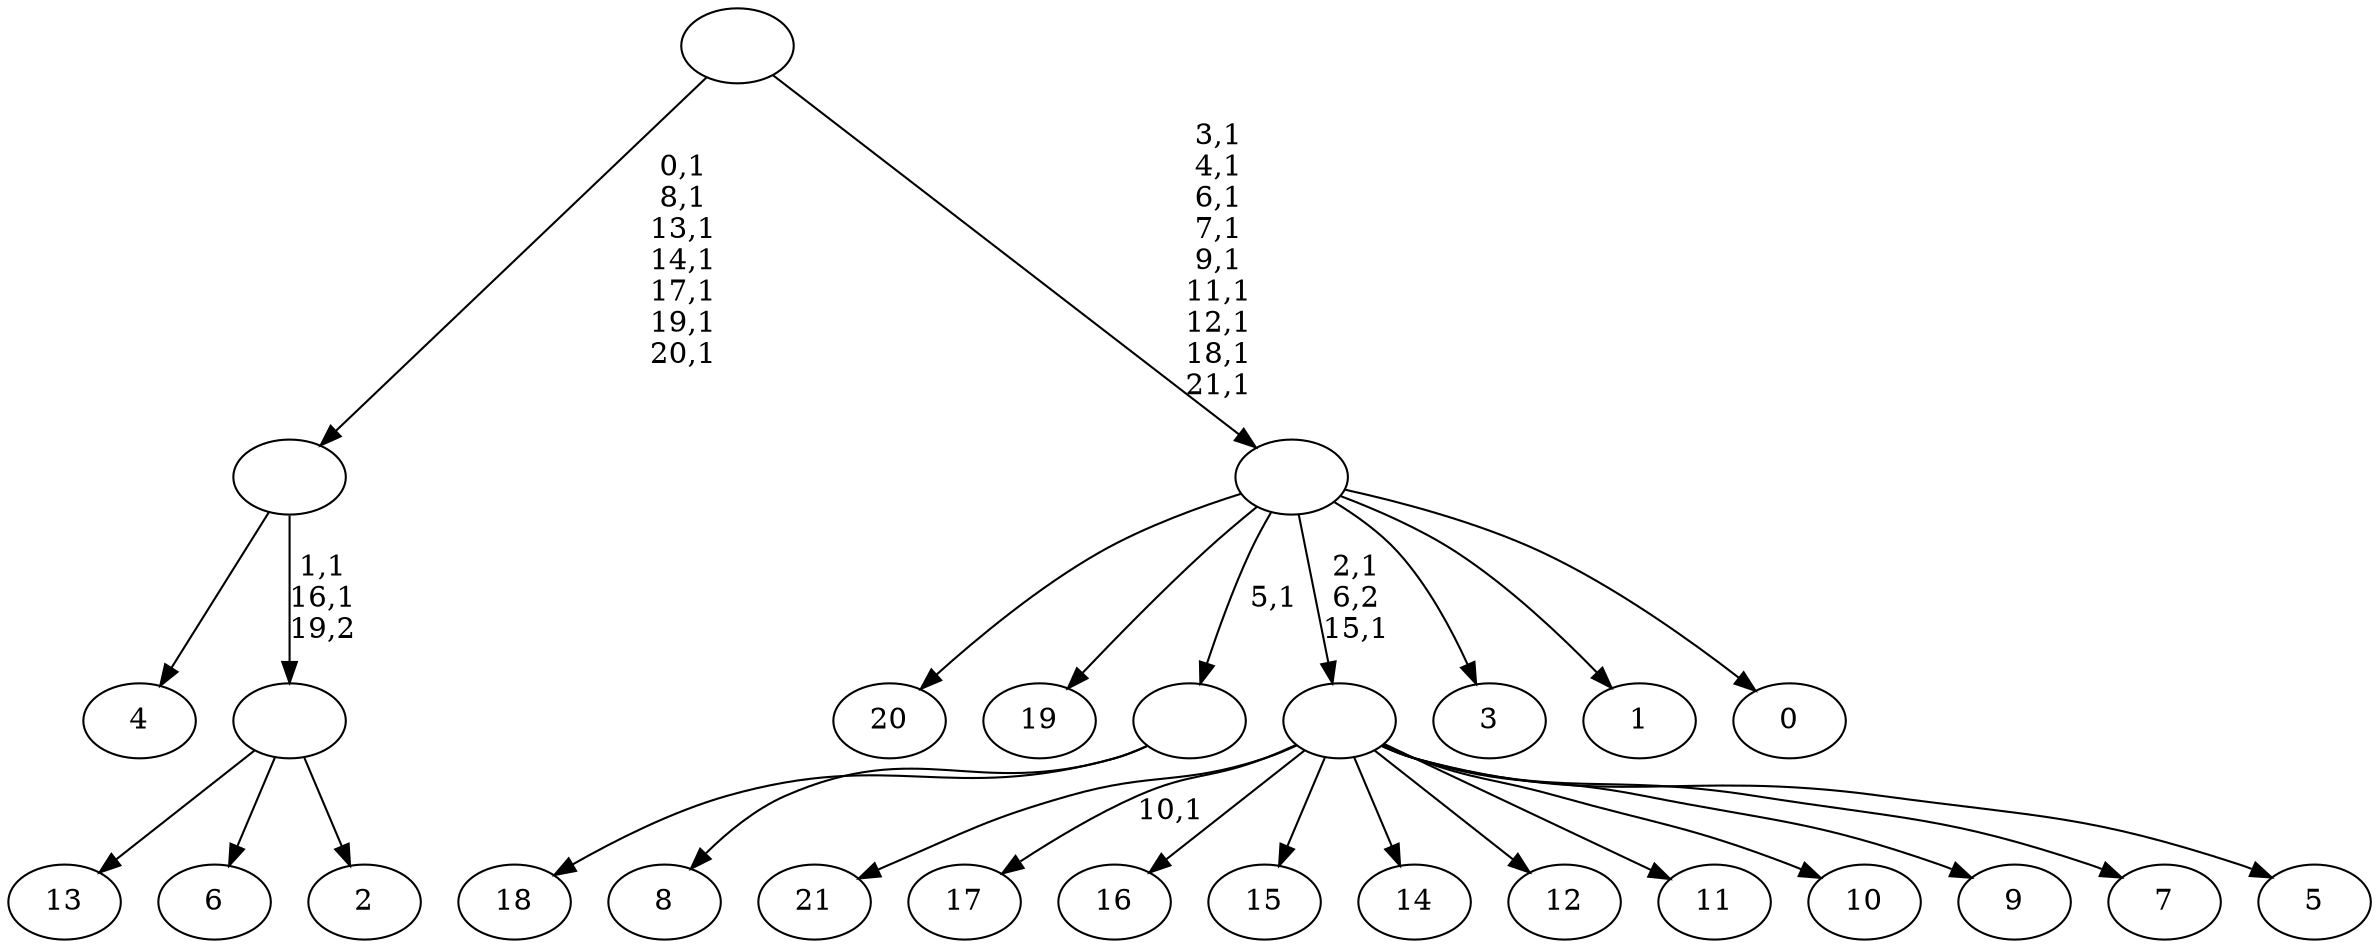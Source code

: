 digraph T {
	44 [label="21"]
	43 [label="20"]
	42 [label="19"]
	41 [label="18"]
	40 [label="17"]
	38 [label="16"]
	37 [label="15"]
	36 [label="14"]
	35 [label="13"]
	34 [label="12"]
	33 [label="11"]
	32 [label="10"]
	31 [label="9"]
	30 [label="8"]
	29 [label=""]
	28 [label="7"]
	27 [label="6"]
	26 [label="5"]
	25 [label=""]
	23 [label="4"]
	22 [label="3"]
	21 [label="2"]
	20 [label=""]
	18 [label=""]
	11 [label="1"]
	10 [label="0"]
	9 [label=""]
	0 [label=""]
	29 -> 41 [label=""]
	29 -> 30 [label=""]
	25 -> 40 [label="10,1"]
	25 -> 44 [label=""]
	25 -> 38 [label=""]
	25 -> 37 [label=""]
	25 -> 36 [label=""]
	25 -> 34 [label=""]
	25 -> 33 [label=""]
	25 -> 32 [label=""]
	25 -> 31 [label=""]
	25 -> 28 [label=""]
	25 -> 26 [label=""]
	20 -> 35 [label=""]
	20 -> 27 [label=""]
	20 -> 21 [label=""]
	18 -> 20 [label="1,1\n16,1\n19,2"]
	18 -> 23 [label=""]
	9 -> 25 [label="2,1\n6,2\n15,1"]
	9 -> 43 [label=""]
	9 -> 42 [label=""]
	9 -> 29 [label="5,1"]
	9 -> 22 [label=""]
	9 -> 11 [label=""]
	9 -> 10 [label=""]
	0 -> 9 [label="3,1\n4,1\n6,1\n7,1\n9,1\n11,1\n12,1\n18,1\n21,1"]
	0 -> 18 [label="0,1\n8,1\n13,1\n14,1\n17,1\n19,1\n20,1"]
}
